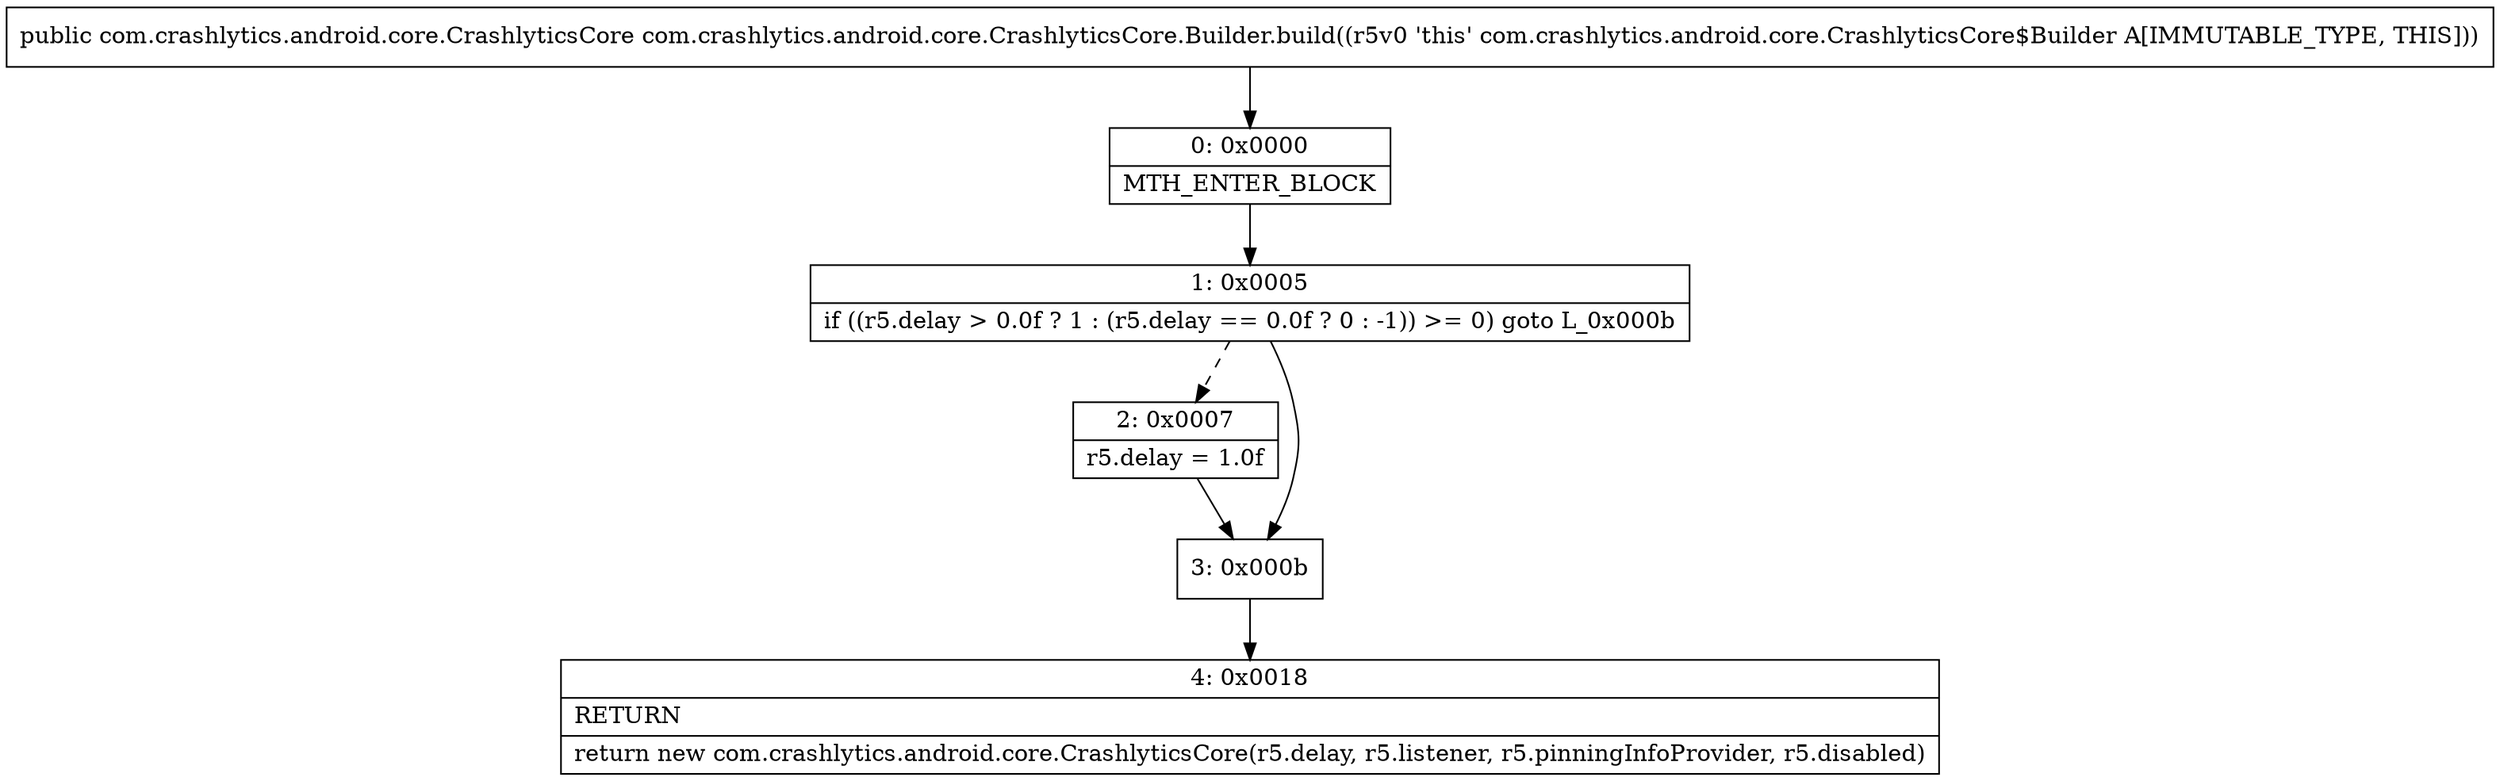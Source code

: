 digraph "CFG forcom.crashlytics.android.core.CrashlyticsCore.Builder.build()Lcom\/crashlytics\/android\/core\/CrashlyticsCore;" {
Node_0 [shape=record,label="{0\:\ 0x0000|MTH_ENTER_BLOCK\l}"];
Node_1 [shape=record,label="{1\:\ 0x0005|if ((r5.delay \> 0.0f ? 1 : (r5.delay == 0.0f ? 0 : \-1)) \>= 0) goto L_0x000b\l}"];
Node_2 [shape=record,label="{2\:\ 0x0007|r5.delay = 1.0f\l}"];
Node_3 [shape=record,label="{3\:\ 0x000b}"];
Node_4 [shape=record,label="{4\:\ 0x0018|RETURN\l|return new com.crashlytics.android.core.CrashlyticsCore(r5.delay, r5.listener, r5.pinningInfoProvider, r5.disabled)\l}"];
MethodNode[shape=record,label="{public com.crashlytics.android.core.CrashlyticsCore com.crashlytics.android.core.CrashlyticsCore.Builder.build((r5v0 'this' com.crashlytics.android.core.CrashlyticsCore$Builder A[IMMUTABLE_TYPE, THIS])) }"];
MethodNode -> Node_0;
Node_0 -> Node_1;
Node_1 -> Node_2[style=dashed];
Node_1 -> Node_3;
Node_2 -> Node_3;
Node_3 -> Node_4;
}

